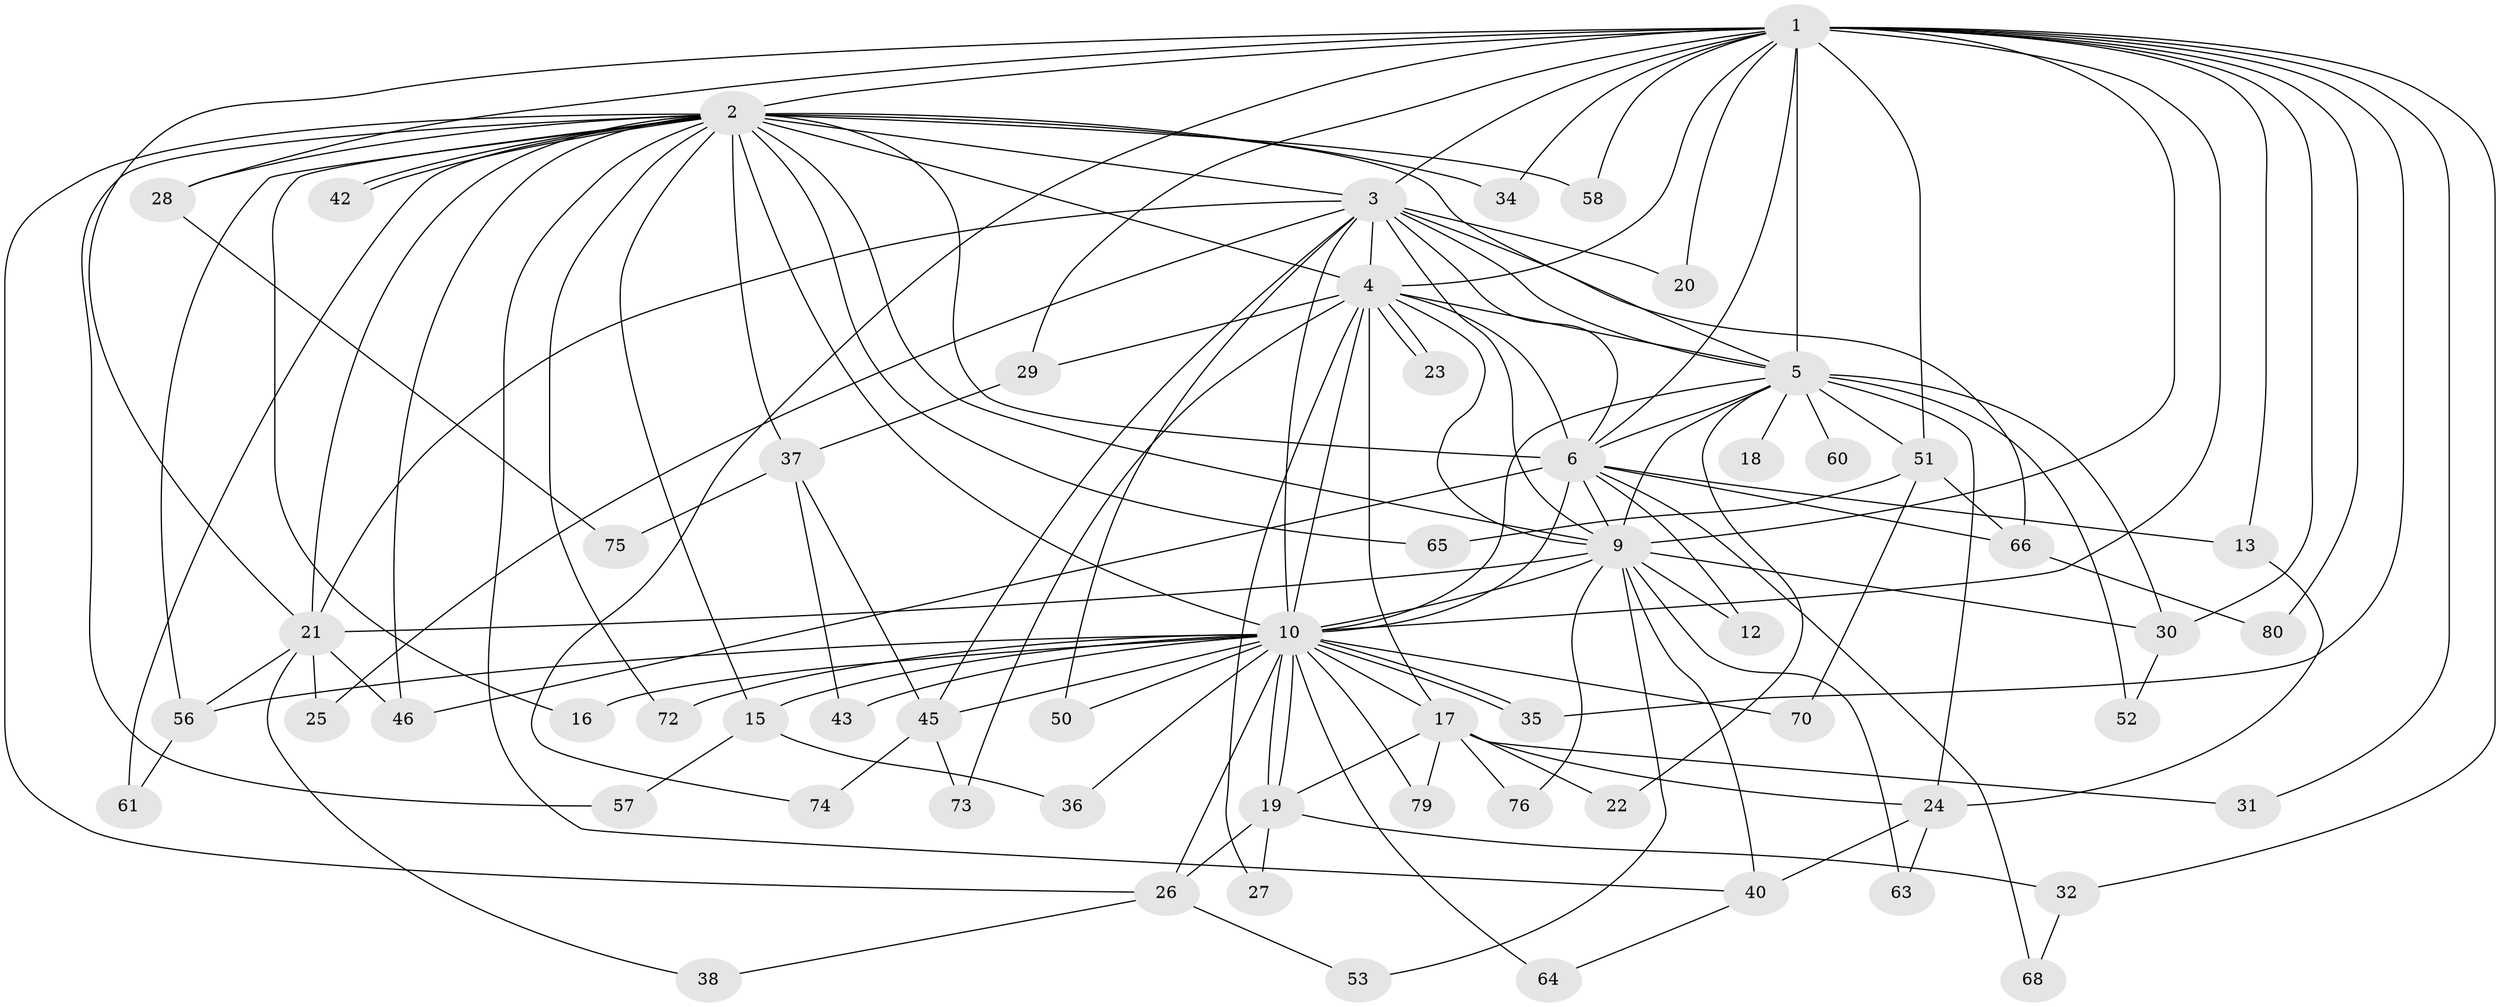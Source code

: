 // original degree distribution, {17: 0.024691358024691357, 27: 0.012345679012345678, 15: 0.024691358024691357, 12: 0.024691358024691357, 16: 0.024691358024691357, 25: 0.012345679012345678, 5: 0.07407407407407407, 2: 0.5432098765432098, 3: 0.14814814814814814, 4: 0.07407407407407407, 8: 0.012345679012345678, 7: 0.012345679012345678, 9: 0.012345679012345678}
// Generated by graph-tools (version 1.1) at 2025/41/03/06/25 10:41:31]
// undirected, 60 vertices, 142 edges
graph export_dot {
graph [start="1"]
  node [color=gray90,style=filled];
  1 [super="+7"];
  2 [super="+14"];
  3 [super="+71"];
  4 [super="+39"];
  5 [super="+8"];
  6 [super="+11"];
  9 [super="+44"];
  10 [super="+59"];
  12;
  13;
  15;
  16;
  17 [super="+48"];
  18;
  19 [super="+77"];
  20;
  21 [super="+55"];
  22;
  23;
  24 [super="+81"];
  25;
  26 [super="+33"];
  27;
  28 [super="+67"];
  29;
  30 [super="+78"];
  31;
  32;
  34;
  35 [super="+49"];
  36;
  37 [super="+62"];
  38;
  40 [super="+41"];
  42;
  43;
  45;
  46 [super="+47"];
  50;
  51 [super="+54"];
  52;
  53;
  56;
  57;
  58;
  60;
  61;
  63;
  64;
  65;
  66 [super="+69"];
  68;
  70;
  72;
  73;
  74;
  75;
  76;
  79;
  80;
  1 -- 2 [weight=2];
  1 -- 3 [weight=2];
  1 -- 4 [weight=2];
  1 -- 5 [weight=4];
  1 -- 6 [weight=2];
  1 -- 9 [weight=2];
  1 -- 10 [weight=2];
  1 -- 13;
  1 -- 28;
  1 -- 29;
  1 -- 32;
  1 -- 34;
  1 -- 74;
  1 -- 80;
  1 -- 20;
  1 -- 21;
  1 -- 30;
  1 -- 31;
  1 -- 51 [weight=2];
  1 -- 58;
  1 -- 35;
  2 -- 3;
  2 -- 4 [weight=2];
  2 -- 5 [weight=2];
  2 -- 6 [weight=2];
  2 -- 9;
  2 -- 10;
  2 -- 15;
  2 -- 21;
  2 -- 28 [weight=2];
  2 -- 34;
  2 -- 37;
  2 -- 42;
  2 -- 42;
  2 -- 46;
  2 -- 56;
  2 -- 57;
  2 -- 58;
  2 -- 61;
  2 -- 65;
  2 -- 72;
  2 -- 16;
  2 -- 26;
  2 -- 40;
  3 -- 4;
  3 -- 5 [weight=2];
  3 -- 6;
  3 -- 9;
  3 -- 10;
  3 -- 20;
  3 -- 25;
  3 -- 45;
  3 -- 50;
  3 -- 66;
  3 -- 21;
  4 -- 5 [weight=2];
  4 -- 6;
  4 -- 9;
  4 -- 10;
  4 -- 17 [weight=2];
  4 -- 23;
  4 -- 23;
  4 -- 27;
  4 -- 29;
  4 -- 73;
  5 -- 6 [weight=2];
  5 -- 9 [weight=2];
  5 -- 10 [weight=2];
  5 -- 18 [weight=2];
  5 -- 22;
  5 -- 24;
  5 -- 30;
  5 -- 52;
  5 -- 60 [weight=2];
  5 -- 51;
  6 -- 9;
  6 -- 10;
  6 -- 66;
  6 -- 68;
  6 -- 12;
  6 -- 13;
  6 -- 46;
  9 -- 10;
  9 -- 12;
  9 -- 40;
  9 -- 63;
  9 -- 76;
  9 -- 53;
  9 -- 21 [weight=2];
  9 -- 30;
  10 -- 15;
  10 -- 16;
  10 -- 17;
  10 -- 19;
  10 -- 19;
  10 -- 26;
  10 -- 35;
  10 -- 35;
  10 -- 36;
  10 -- 43;
  10 -- 45;
  10 -- 50;
  10 -- 64;
  10 -- 72;
  10 -- 79;
  10 -- 56;
  10 -- 70;
  13 -- 24;
  15 -- 36;
  15 -- 57;
  17 -- 22;
  17 -- 31;
  17 -- 76;
  17 -- 79;
  17 -- 19;
  17 -- 24;
  19 -- 26 [weight=2];
  19 -- 27;
  19 -- 32;
  21 -- 25;
  21 -- 38;
  21 -- 56;
  21 -- 46;
  24 -- 40;
  24 -- 63;
  26 -- 38;
  26 -- 53;
  28 -- 75;
  29 -- 37;
  30 -- 52;
  32 -- 68;
  37 -- 43;
  37 -- 75;
  37 -- 45;
  40 -- 64;
  45 -- 73;
  45 -- 74;
  51 -- 65;
  51 -- 66;
  51 -- 70;
  56 -- 61;
  66 -- 80;
}
